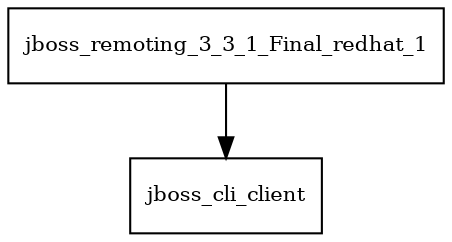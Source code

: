digraph jboss_remoting_3_3_1_Final_redhat_1_dependencies {
  node [shape = box, fontsize=10.0];
  jboss_remoting_3_3_1_Final_redhat_1 -> jboss_cli_client;
}

